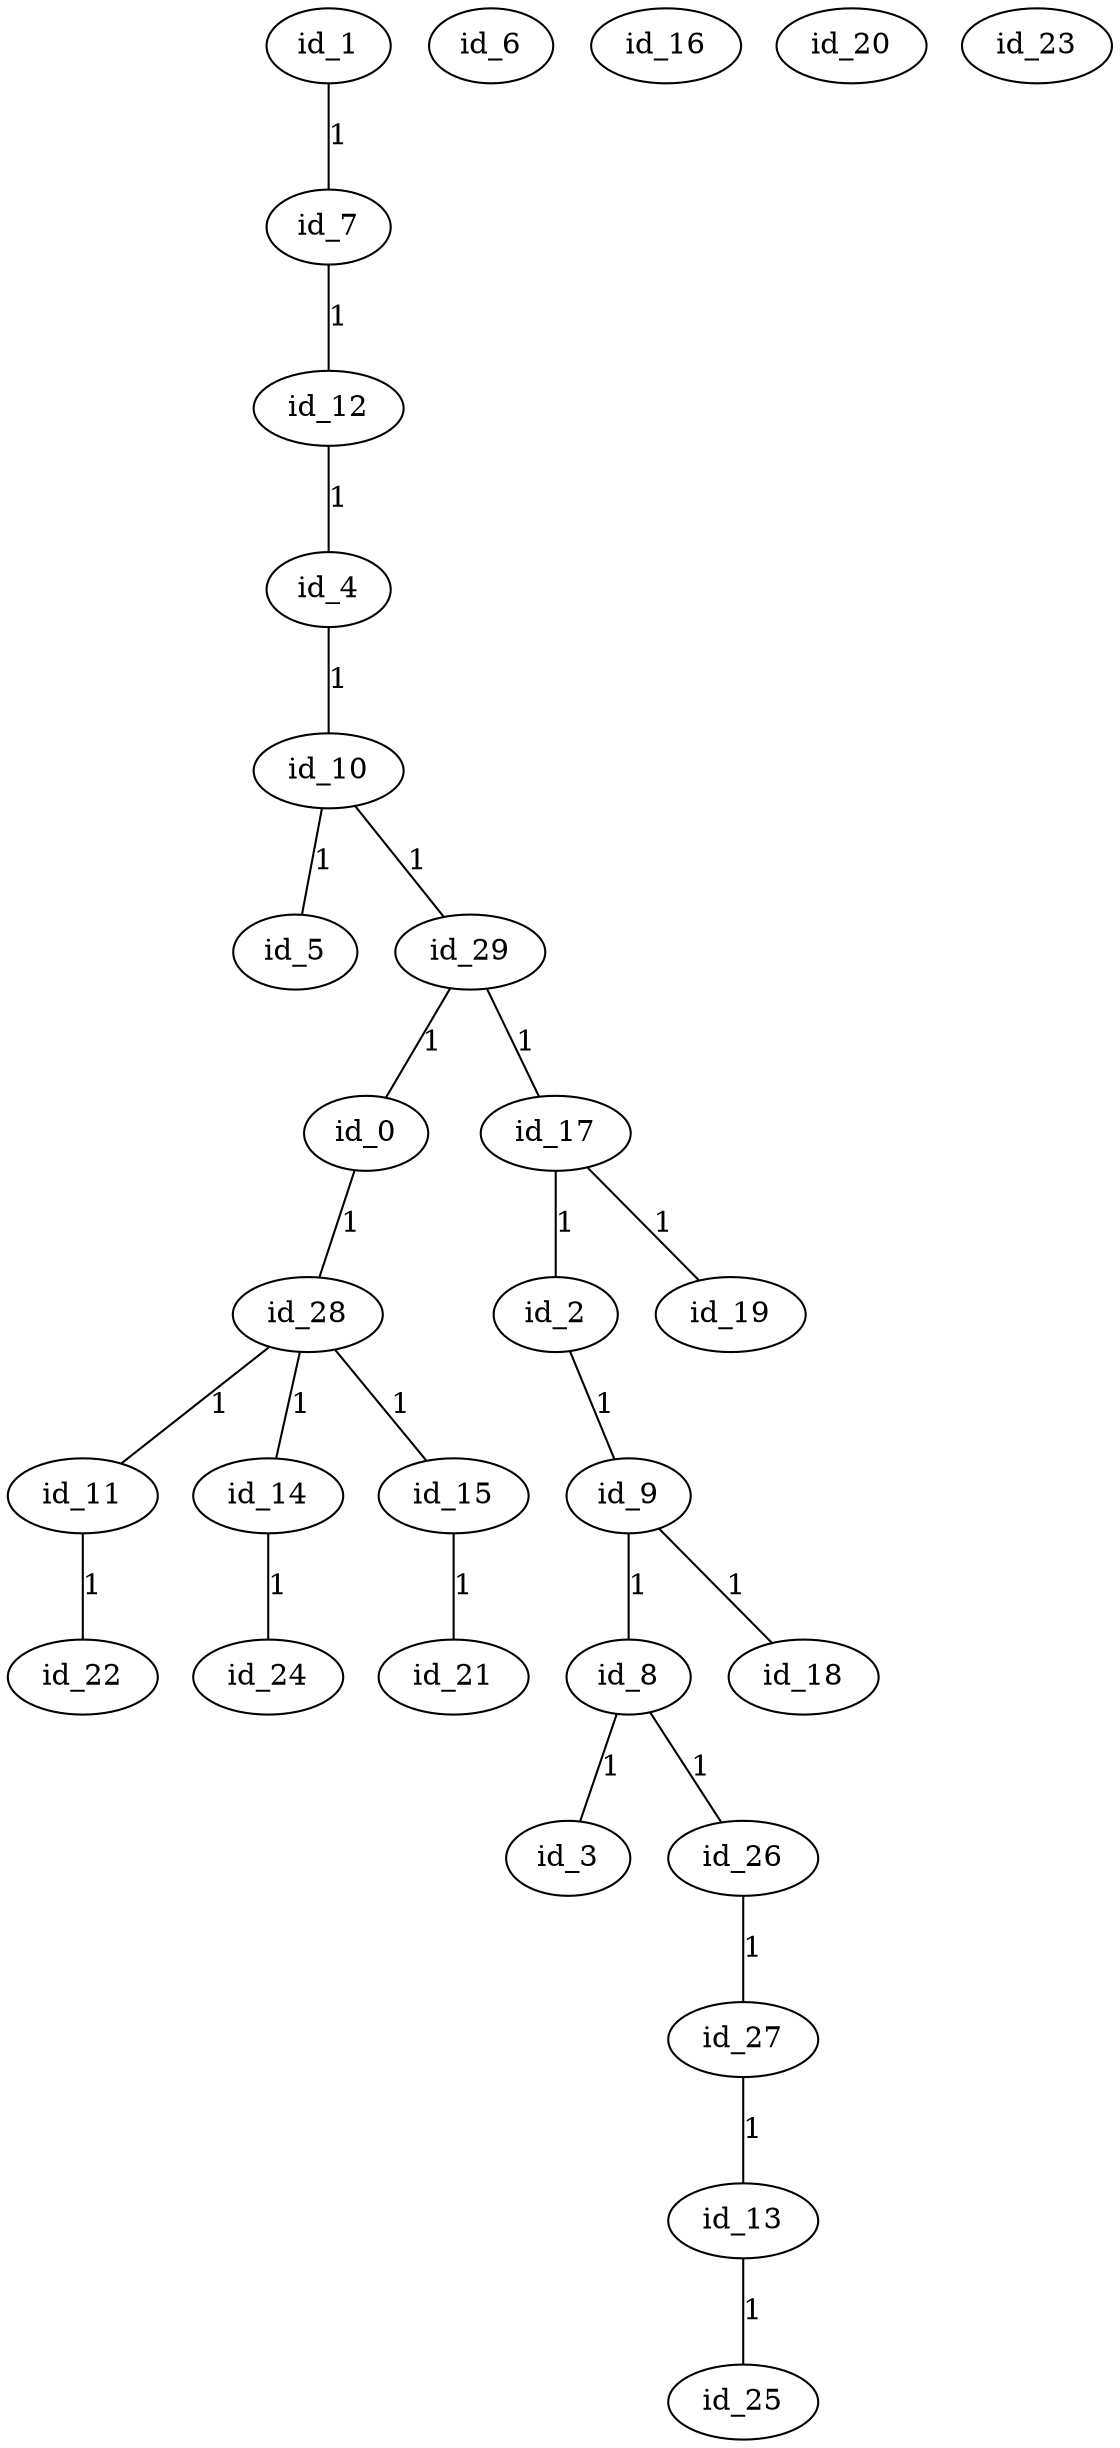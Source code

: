 graph GR{
id_0;
id_1;
id_2;
id_3;
id_4;
id_5;
id_6;
id_7;
id_8;
id_9;
id_10;
id_11;
id_12;
id_13;
id_14;
id_15;
id_16;
id_17;
id_18;
id_19;
id_20;
id_21;
id_22;
id_23;
id_24;
id_25;
id_26;
id_27;
id_28;
id_29;
id_1--id_7[label=1];
id_7--id_12[label=1];
id_12--id_4[label=1];
id_4--id_10[label=1];
id_10--id_5[label=1];
id_10--id_29[label=1];
id_29--id_0[label=1];
id_0--id_28[label=1];
id_28--id_15[label=1];
id_15--id_21[label=1];
id_28--id_14[label=1];
id_14--id_24[label=1];
id_28--id_11[label=1];
id_11--id_22[label=1];
id_29--id_17[label=1];
id_17--id_2[label=1];
id_2--id_9[label=1];
id_9--id_18[label=1];
id_9--id_8[label=1];
id_8--id_3[label=1];
id_8--id_26[label=1];
id_26--id_27[label=1];
id_27--id_13[label=1];
id_13--id_25[label=1];
id_17--id_19[label=1];
}